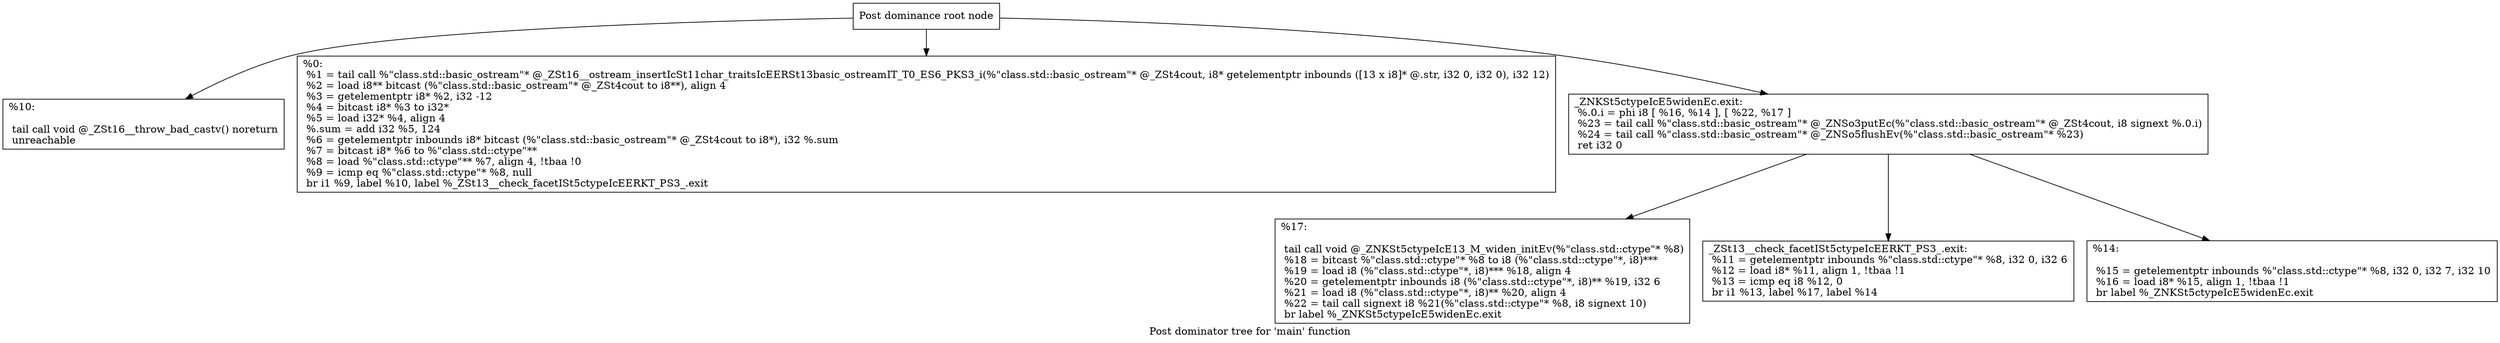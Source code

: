 digraph "Post dominator tree for 'main' function" {
	label="Post dominator tree for 'main' function";

	Node0x8365450 [shape=record,label="{Post dominance root node}"];
	Node0x8365450 -> Node0x8365a30;
	Node0x8365450 -> Node0x83613a8;
	Node0x8365450 -> Node0x8364608;
	Node0x8365a30 [shape=record,label="{%10:\l\l  tail call void @_ZSt16__throw_bad_castv() noreturn\l  unreachable\l}"];
	Node0x83613a8 [shape=record,label="{%0:\l  %1 = tail call %\"class.std::basic_ostream\"* @_ZSt16__ostream_insertIcSt11char_traitsIcEERSt13basic_ostreamIT_T0_ES6_PKS3_i(%\"class.std::basic_ostream\"* @_ZSt4cout, i8* getelementptr inbounds ([13 x i8]* @.str, i32 0, i32 0), i32 12)\l  %2 = load i8** bitcast (%\"class.std::basic_ostream\"* @_ZSt4cout to i8**), align 4\l  %3 = getelementptr i8* %2, i32 -12\l  %4 = bitcast i8* %3 to i32*\l  %5 = load i32* %4, align 4\l  %.sum = add i32 %5, 124\l  %6 = getelementptr inbounds i8* bitcast (%\"class.std::basic_ostream\"* @_ZSt4cout to i8*), i32 %.sum\l  %7 = bitcast i8* %6 to %\"class.std::ctype\"**\l  %8 = load %\"class.std::ctype\"** %7, align 4, !tbaa !0\l  %9 = icmp eq %\"class.std::ctype\"* %8, null\l  br i1 %9, label %10, label %_ZSt13__check_facetISt5ctypeIcEERKT_PS3_.exit\l}"];
	Node0x8364608 [shape=record,label="{_ZNKSt5ctypeIcE5widenEc.exit:                     \l  %.0.i = phi i8 [ %16, %14 ], [ %22, %17 ]\l  %23 = tail call %\"class.std::basic_ostream\"* @_ZNSo3putEc(%\"class.std::basic_ostream\"* @_ZSt4cout, i8 signext %.0.i)\l  %24 = tail call %\"class.std::basic_ostream\"* @_ZNSo5flushEv(%\"class.std::basic_ostream\"* %23)\l  ret i32 0\l}"];
	Node0x8364608 -> Node0x8361cb0;
	Node0x8364608 -> Node0x8361320;
	Node0x8364608 -> Node0x83611b0;
	Node0x8361cb0 [shape=record,label="{%17:\l\l  tail call void @_ZNKSt5ctypeIcE13_M_widen_initEv(%\"class.std::ctype\"* %8)\l  %18 = bitcast %\"class.std::ctype\"* %8 to i8 (%\"class.std::ctype\"*, i8)***\l  %19 = load i8 (%\"class.std::ctype\"*, i8)*** %18, align 4\l  %20 = getelementptr inbounds i8 (%\"class.std::ctype\"*, i8)** %19, i32 6\l  %21 = load i8 (%\"class.std::ctype\"*, i8)** %20, align 4\l  %22 = tail call signext i8 %21(%\"class.std::ctype\"* %8, i8 signext 10)\l  br label %_ZNKSt5ctypeIcE5widenEc.exit\l}"];
	Node0x8361320 [shape=record,label="{_ZSt13__check_facetISt5ctypeIcEERKT_PS3_.exit:    \l  %11 = getelementptr inbounds %\"class.std::ctype\"* %8, i32 0, i32 6\l  %12 = load i8* %11, align 1, !tbaa !1\l  %13 = icmp eq i8 %12, 0\l  br i1 %13, label %17, label %14\l}"];
	Node0x83611b0 [shape=record,label="{%14:\l\l  %15 = getelementptr inbounds %\"class.std::ctype\"* %8, i32 0, i32 7, i32 10\l  %16 = load i8* %15, align 1, !tbaa !1\l  br label %_ZNKSt5ctypeIcE5widenEc.exit\l}"];
}
